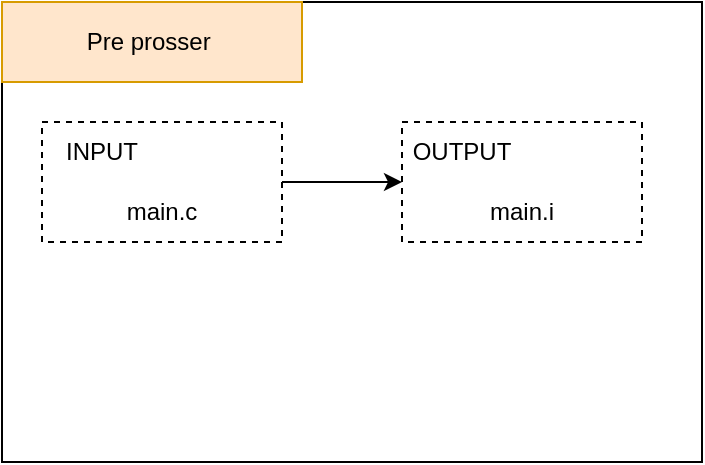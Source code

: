 <mxfile version="26.2.14">
  <diagram name="Page-1" id="BC8Oxdii62xuA8r6NCRO">
    <mxGraphModel dx="374" dy="221" grid="1" gridSize="10" guides="1" tooltips="1" connect="1" arrows="1" fold="1" page="1" pageScale="1" pageWidth="827" pageHeight="1169" math="0" shadow="0">
      <root>
        <mxCell id="0" />
        <mxCell id="1" parent="0" />
        <mxCell id="0LG0XsHrcLDaFfg-o1A3-2" value="" style="rounded=0;whiteSpace=wrap;html=1;fillColor=none;" vertex="1" parent="1">
          <mxGeometry x="170" y="30" width="350" height="230" as="geometry" />
        </mxCell>
        <mxCell id="0LG0XsHrcLDaFfg-o1A3-1" value="Pre prosser&amp;nbsp;" style="rounded=0;whiteSpace=wrap;html=1;fillColor=#ffe6cc;strokeColor=#d79b00;" vertex="1" parent="1">
          <mxGeometry x="170" y="30" width="150" height="40" as="geometry" />
        </mxCell>
        <mxCell id="0LG0XsHrcLDaFfg-o1A3-7" value="" style="group" vertex="1" connectable="0" parent="1">
          <mxGeometry x="190" y="90" width="120" height="60" as="geometry" />
        </mxCell>
        <mxCell id="0LG0XsHrcLDaFfg-o1A3-4" value="" style="rounded=0;whiteSpace=wrap;html=1;fillColor=none;dashed=1;" vertex="1" parent="0LG0XsHrcLDaFfg-o1A3-7">
          <mxGeometry width="120" height="60" as="geometry" />
        </mxCell>
        <mxCell id="0LG0XsHrcLDaFfg-o1A3-5" value="INPUT" style="text;html=1;align=center;verticalAlign=middle;whiteSpace=wrap;rounded=0;" vertex="1" parent="0LG0XsHrcLDaFfg-o1A3-7">
          <mxGeometry width="60" height="30" as="geometry" />
        </mxCell>
        <mxCell id="0LG0XsHrcLDaFfg-o1A3-6" value="main.c" style="text;html=1;align=center;verticalAlign=middle;whiteSpace=wrap;rounded=0;" vertex="1" parent="0LG0XsHrcLDaFfg-o1A3-7">
          <mxGeometry x="30" y="30" width="60" height="30" as="geometry" />
        </mxCell>
        <mxCell id="0LG0XsHrcLDaFfg-o1A3-8" value="" style="group" vertex="1" connectable="0" parent="1">
          <mxGeometry x="370" y="90" width="120" height="60" as="geometry" />
        </mxCell>
        <mxCell id="0LG0XsHrcLDaFfg-o1A3-9" value="" style="rounded=0;whiteSpace=wrap;html=1;fillColor=none;dashed=1;" vertex="1" parent="0LG0XsHrcLDaFfg-o1A3-8">
          <mxGeometry width="120" height="60" as="geometry" />
        </mxCell>
        <mxCell id="0LG0XsHrcLDaFfg-o1A3-10" value="OUTPUT" style="text;html=1;align=center;verticalAlign=middle;whiteSpace=wrap;rounded=0;" vertex="1" parent="0LG0XsHrcLDaFfg-o1A3-8">
          <mxGeometry width="60" height="30" as="geometry" />
        </mxCell>
        <mxCell id="0LG0XsHrcLDaFfg-o1A3-11" value="main.i" style="text;html=1;align=center;verticalAlign=middle;whiteSpace=wrap;rounded=0;" vertex="1" parent="0LG0XsHrcLDaFfg-o1A3-8">
          <mxGeometry x="30" y="30" width="60" height="30" as="geometry" />
        </mxCell>
        <mxCell id="0LG0XsHrcLDaFfg-o1A3-14" style="edgeStyle=orthogonalEdgeStyle;rounded=0;orthogonalLoop=1;jettySize=auto;html=1;entryX=0;entryY=0.5;entryDx=0;entryDy=0;" edge="1" parent="1" source="0LG0XsHrcLDaFfg-o1A3-4" target="0LG0XsHrcLDaFfg-o1A3-9">
          <mxGeometry relative="1" as="geometry" />
        </mxCell>
      </root>
    </mxGraphModel>
  </diagram>
</mxfile>
